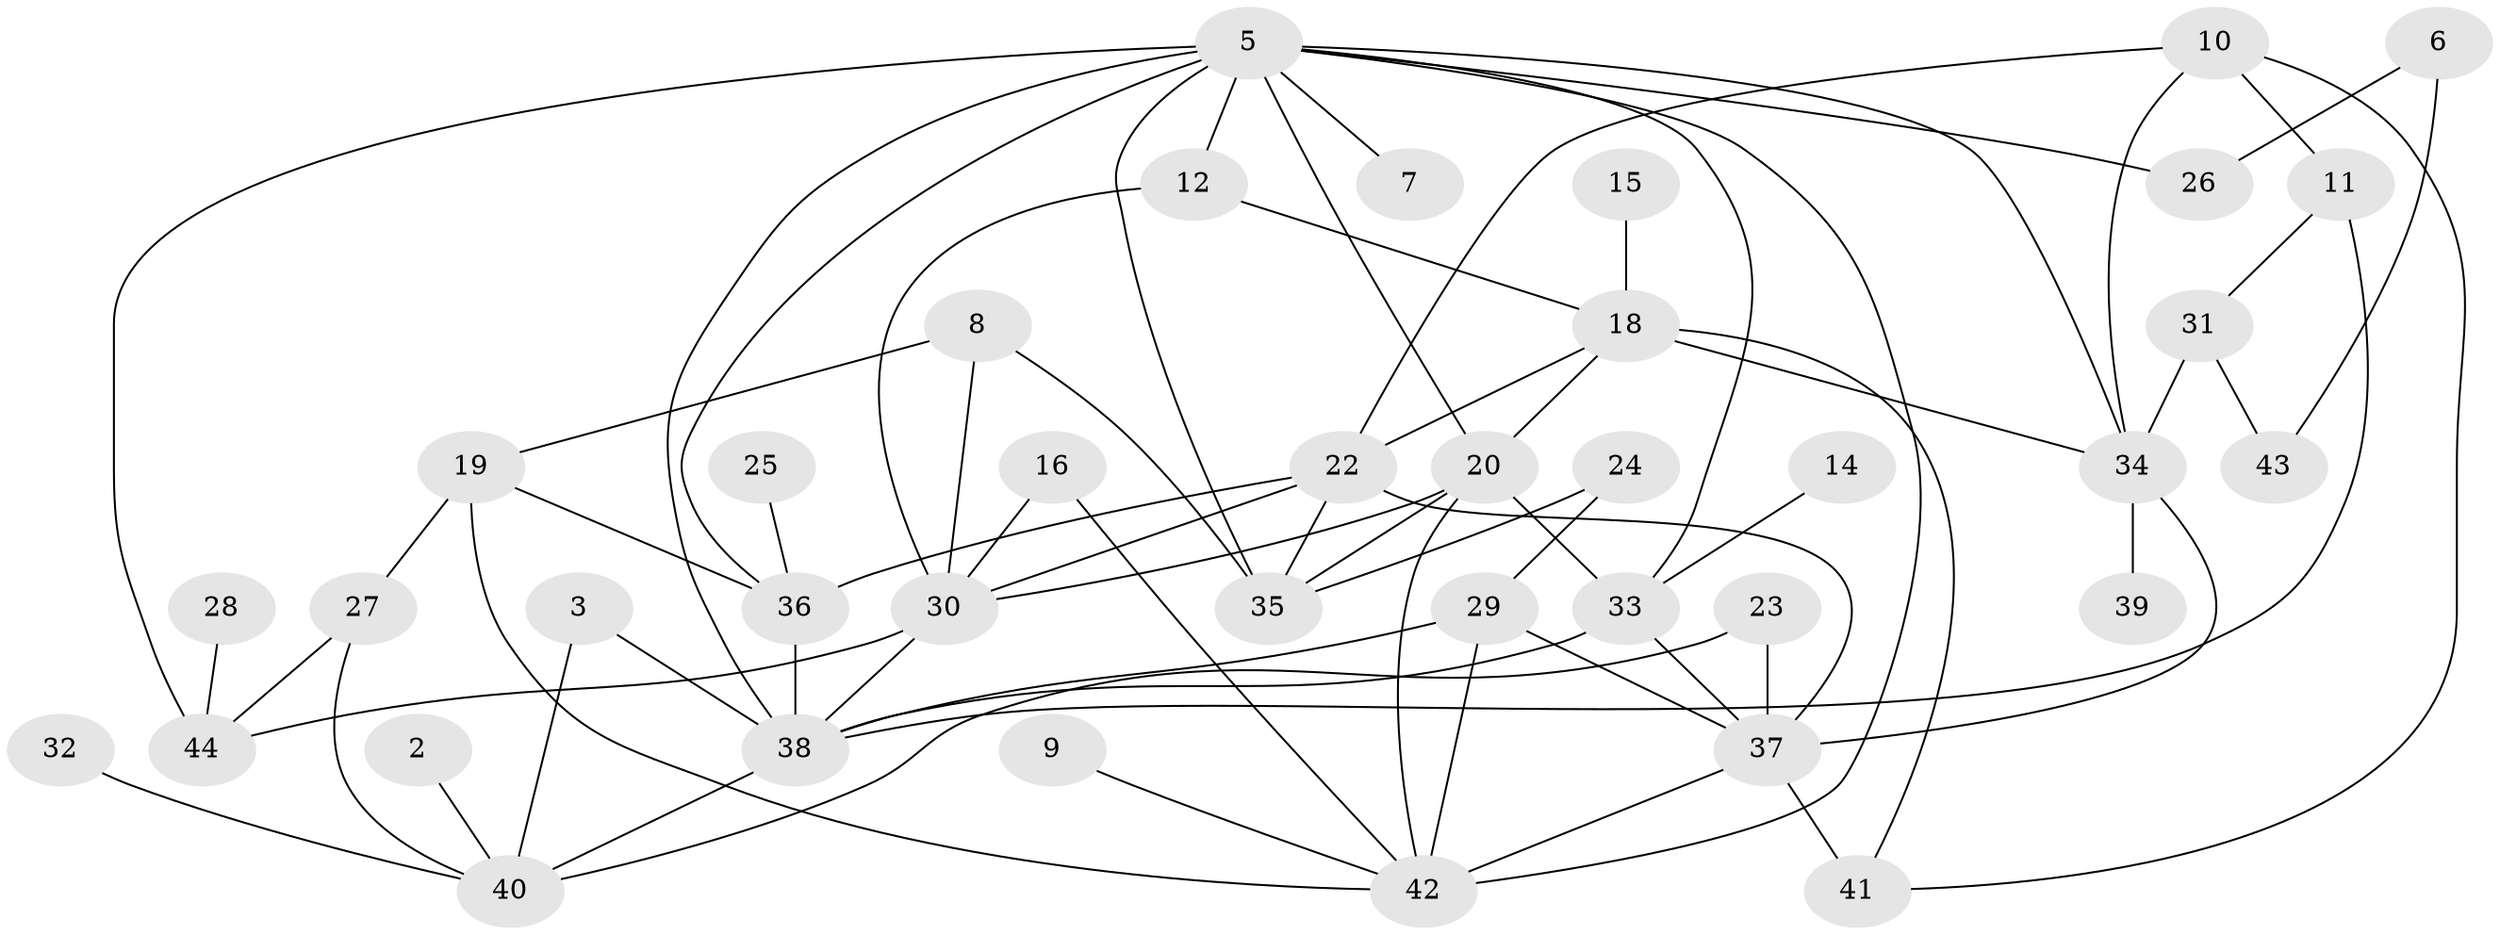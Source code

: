 // original degree distribution, {6: 0.04597701149425287, 0: 0.04597701149425287, 1: 0.21839080459770116, 3: 0.20689655172413793, 2: 0.20689655172413793, 5: 0.12643678160919541, 7: 0.022988505747126436, 4: 0.12643678160919541}
// Generated by graph-tools (version 1.1) at 2025/25/03/09/25 03:25:16]
// undirected, 39 vertices, 71 edges
graph export_dot {
graph [start="1"]
  node [color=gray90,style=filled];
  2;
  3;
  5;
  6;
  7;
  8;
  9;
  10;
  11;
  12;
  14;
  15;
  16;
  18;
  19;
  20;
  22;
  23;
  24;
  25;
  26;
  27;
  28;
  29;
  30;
  31;
  32;
  33;
  34;
  35;
  36;
  37;
  38;
  39;
  40;
  41;
  42;
  43;
  44;
  2 -- 40 [weight=1.0];
  3 -- 38 [weight=1.0];
  3 -- 40 [weight=1.0];
  5 -- 7 [weight=1.0];
  5 -- 12 [weight=1.0];
  5 -- 20 [weight=1.0];
  5 -- 26 [weight=1.0];
  5 -- 33 [weight=2.0];
  5 -- 34 [weight=1.0];
  5 -- 35 [weight=1.0];
  5 -- 36 [weight=1.0];
  5 -- 38 [weight=2.0];
  5 -- 42 [weight=1.0];
  5 -- 44 [weight=2.0];
  6 -- 26 [weight=1.0];
  6 -- 43 [weight=1.0];
  8 -- 19 [weight=1.0];
  8 -- 30 [weight=1.0];
  8 -- 35 [weight=1.0];
  9 -- 42 [weight=1.0];
  10 -- 11 [weight=1.0];
  10 -- 22 [weight=1.0];
  10 -- 34 [weight=1.0];
  10 -- 41 [weight=1.0];
  11 -- 31 [weight=1.0];
  11 -- 38 [weight=1.0];
  12 -- 18 [weight=1.0];
  12 -- 30 [weight=1.0];
  14 -- 33 [weight=1.0];
  15 -- 18 [weight=1.0];
  16 -- 30 [weight=1.0];
  16 -- 42 [weight=1.0];
  18 -- 20 [weight=1.0];
  18 -- 22 [weight=1.0];
  18 -- 34 [weight=2.0];
  18 -- 41 [weight=1.0];
  19 -- 27 [weight=1.0];
  19 -- 36 [weight=1.0];
  19 -- 42 [weight=1.0];
  20 -- 30 [weight=1.0];
  20 -- 33 [weight=1.0];
  20 -- 35 [weight=1.0];
  20 -- 42 [weight=1.0];
  22 -- 30 [weight=1.0];
  22 -- 35 [weight=1.0];
  22 -- 36 [weight=1.0];
  22 -- 37 [weight=1.0];
  23 -- 37 [weight=2.0];
  23 -- 40 [weight=1.0];
  24 -- 29 [weight=1.0];
  24 -- 35 [weight=1.0];
  25 -- 36 [weight=1.0];
  27 -- 40 [weight=1.0];
  27 -- 44 [weight=1.0];
  28 -- 44 [weight=1.0];
  29 -- 37 [weight=2.0];
  29 -- 38 [weight=1.0];
  29 -- 42 [weight=1.0];
  30 -- 38 [weight=1.0];
  30 -- 44 [weight=1.0];
  31 -- 34 [weight=2.0];
  31 -- 43 [weight=1.0];
  32 -- 40 [weight=1.0];
  33 -- 37 [weight=1.0];
  33 -- 38 [weight=1.0];
  34 -- 37 [weight=1.0];
  34 -- 39 [weight=1.0];
  36 -- 38 [weight=1.0];
  37 -- 41 [weight=2.0];
  37 -- 42 [weight=2.0];
  38 -- 40 [weight=1.0];
}
